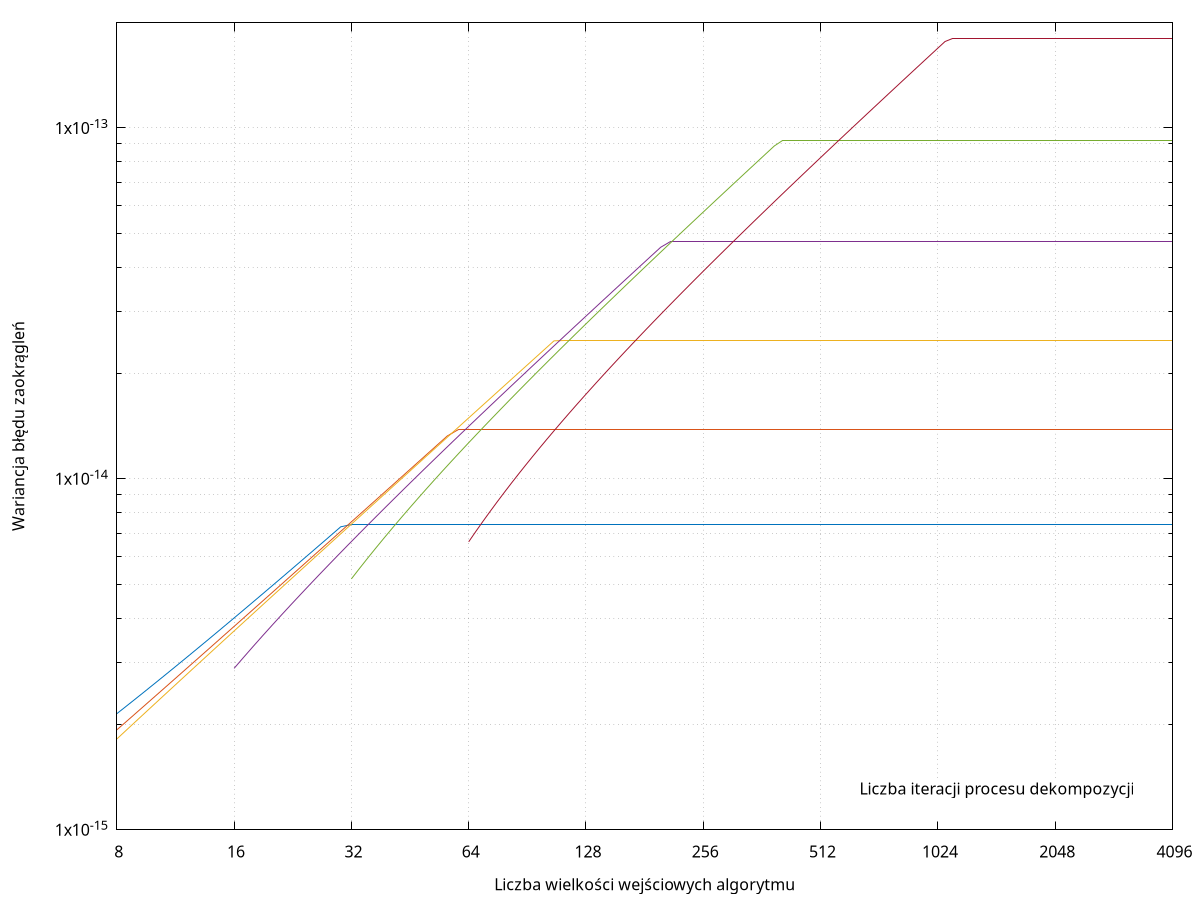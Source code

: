 set fit limit 1e-100
set fit maxiter 0

name = '../archiwa/fwterr/rerror_coif5_plot.dat'

val1 = 7.43e-15
amp1 = 2.34e-16
zer1 = 2.70e-16

val2 = 1.38e-14
amp2 = 2.34e-16
zer2 = 5.39e-17

val3 = 2.48e-14
amp3 = 2.34e-16
zer3 = -5.8e-17

val4 = 4.74e-14
amp4 = 2.34e-16
zer4 = -8.6e-16

val5 = 9.20e-14
amp5 = 2.34e-16
zer5 = -2.3e-15

val6 = 1.80e-13
amp6 = 1.69e-16
zer6 = -4.2e-15

fun1(x) = (x > (val1-zer1)/amp1) ? val1 : amp1 * x + zer1
fit fun1(x) name using 1:2 via val1, amp1, zer1

fun2(x) = (x > (val2-zer2)/amp2) ? val2 : amp2 * x + zer2
fit fun2(x) name using 1:3 via val2, amp2, zer2

fun3(x) = (x > (val3-zer3)/amp3) ? val3 : amp3 * x + zer3
fit fun3(x) name using 1:4 via val3, amp3, zer3

fun4(x) = (x > (val4-zer4)/amp4) ? val4 : amp4 * x + zer4
fit fun4(x) name using 1:5 via val4, amp4, zer4

fun5(x) = (x > (val5-zer5)/amp5) ? val5 : amp5 * x + zer5
fit fun5(x) name using 1:6 via val5, amp5, zer5

fun6(x) = (x > (val6-zer6)/amp6) ? val6 : amp6 * x + zer6
fit fun6(x) name using 1:7 via val6, amp6, zer6

#set term pdf size 16cm,10.3cm font "Latin Modern Roman,18"
#set output "../obrazki/dwt_rerror_coif5.pdf"

set logscale x 2
set logscale y 10

set yrange [ 1e-15 : 2e-13 ]
set xrange [ 8 : 4096 ]

set ylabel "Wariancja błędu zaokrągleń"
set xlabel "Liczba wielkości wejściowych algorytmu"

set key right bottom horizontal title 'Liczba iteracji procesu dekompozycji' samplen 1

set grid mytics xtics ytics

plot name using 1:2 t'1' lc rgb '#0072bd' pt 1, [8:4096] fun1(x) t'' lc rgb '#0072bd', \
	name using 1:3 t'2' lc rgb '#d95319' pt 2, [8:4096] fun2(x) t'' lc rgb '#d95319', \
	name using 1:4 t'3' lc rgb '#edb120' pt 3, [8:4096] fun3(x) t'' lc rgb '#edb120', \
	name using 1:5 t'4' lc rgb '#7e2f8e' pt 1, [16:4096] fun4(x) t'' lc rgb '#7e2f8e', \
	name using 1:6 t'5' lc rgb '#77ac30' pt 2, [32:4096] fun5(x) t'' lc rgb '#77ac30', \
	name using 1:7 t'6' lc rgb '#a2142f' pt 3, [64:4096] fun6(x) t'' lc rgb '#a2142f'

print 1, val1, amp1, zer1, 8, 4096
print 2, val2, amp2, zer2, 8, 4096
print 3, val3, amp3, zer3, 8, 4096
print 4, val4, amp4, zer4, 16, 4096
print 5, val5, amp5, zer5, 32, 4096
print 6, val6, amp6, zer6, 64, 4096

pause -1
